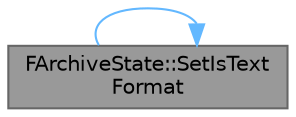 digraph "FArchiveState::SetIsTextFormat"
{
 // INTERACTIVE_SVG=YES
 // LATEX_PDF_SIZE
  bgcolor="transparent";
  edge [fontname=Helvetica,fontsize=10,labelfontname=Helvetica,labelfontsize=10];
  node [fontname=Helvetica,fontsize=10,shape=box,height=0.2,width=0.4];
  rankdir="LR";
  Node1 [id="Node000001",label="FArchiveState::SetIsText\lFormat",height=0.2,width=0.4,color="gray40", fillcolor="grey60", style="filled", fontcolor="black",tooltip="Sets whether this archive is in text format."];
  Node1 -> Node1 [id="edge1_Node000001_Node000001",color="steelblue1",style="solid",tooltip=" "];
}
